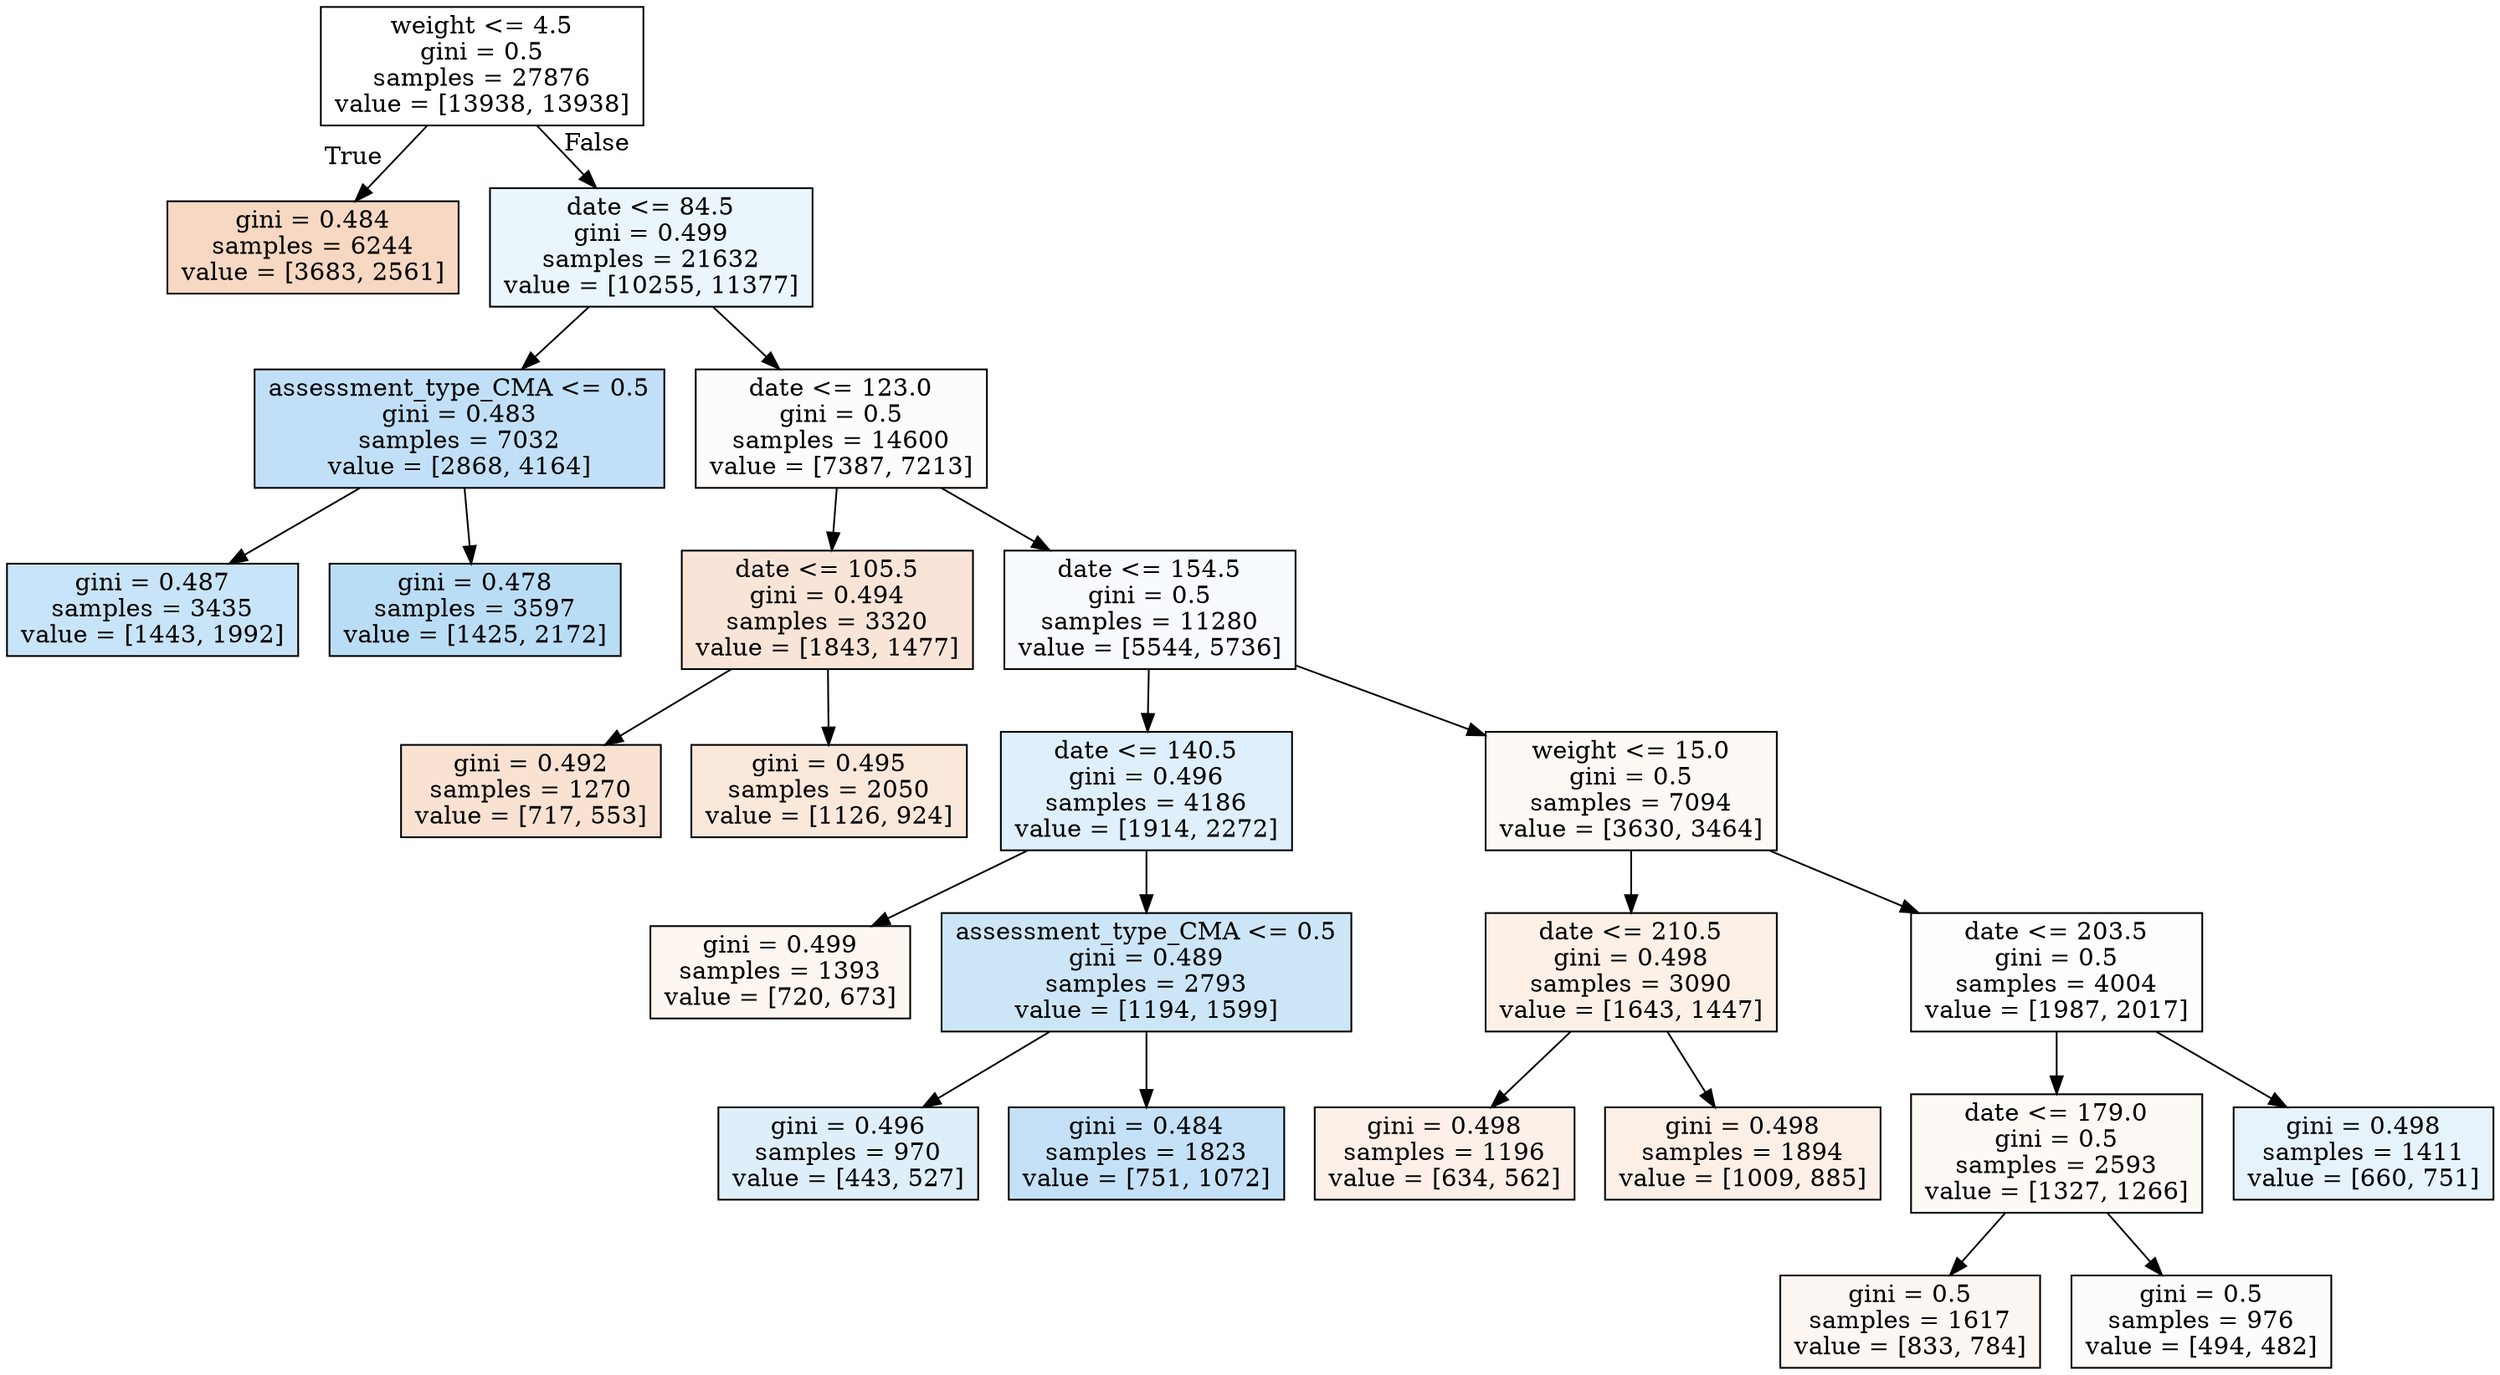 digraph Tree {
node [shape=box, style="filled", color="black"] ;
0 [label="weight <= 4.5\ngini = 0.5\nsamples = 27876\nvalue = [13938, 13938]", fillcolor="#e5813900"] ;
1 [label="gini = 0.484\nsamples = 6244\nvalue = [3683, 2561]", fillcolor="#e581394e"] ;
0 -> 1 [labeldistance=2.5, labelangle=45, headlabel="True"] ;
2 [label="date <= 84.5\ngini = 0.499\nsamples = 21632\nvalue = [10255, 11377]", fillcolor="#399de519"] ;
0 -> 2 [labeldistance=2.5, labelangle=-45, headlabel="False"] ;
3 [label="assessment_type_CMA <= 0.5\ngini = 0.483\nsamples = 7032\nvalue = [2868, 4164]", fillcolor="#399de54f"] ;
2 -> 3 ;
4 [label="gini = 0.487\nsamples = 3435\nvalue = [1443, 1992]", fillcolor="#399de546"] ;
3 -> 4 ;
5 [label="gini = 0.478\nsamples = 3597\nvalue = [1425, 2172]", fillcolor="#399de558"] ;
3 -> 5 ;
6 [label="date <= 123.0\ngini = 0.5\nsamples = 14600\nvalue = [7387, 7213]", fillcolor="#e5813906"] ;
2 -> 6 ;
7 [label="date <= 105.5\ngini = 0.494\nsamples = 3320\nvalue = [1843, 1477]", fillcolor="#e5813933"] ;
6 -> 7 ;
8 [label="gini = 0.492\nsamples = 1270\nvalue = [717, 553]", fillcolor="#e581393a"] ;
7 -> 8 ;
9 [label="gini = 0.495\nsamples = 2050\nvalue = [1126, 924]", fillcolor="#e581392e"] ;
7 -> 9 ;
10 [label="date <= 154.5\ngini = 0.5\nsamples = 11280\nvalue = [5544, 5736]", fillcolor="#399de509"] ;
6 -> 10 ;
11 [label="date <= 140.5\ngini = 0.496\nsamples = 4186\nvalue = [1914, 2272]", fillcolor="#399de528"] ;
10 -> 11 ;
12 [label="gini = 0.499\nsamples = 1393\nvalue = [720, 673]", fillcolor="#e5813911"] ;
11 -> 12 ;
13 [label="assessment_type_CMA <= 0.5\ngini = 0.489\nsamples = 2793\nvalue = [1194, 1599]", fillcolor="#399de541"] ;
11 -> 13 ;
14 [label="gini = 0.496\nsamples = 970\nvalue = [443, 527]", fillcolor="#399de529"] ;
13 -> 14 ;
15 [label="gini = 0.484\nsamples = 1823\nvalue = [751, 1072]", fillcolor="#399de54c"] ;
13 -> 15 ;
16 [label="weight <= 15.0\ngini = 0.5\nsamples = 7094\nvalue = [3630, 3464]", fillcolor="#e581390c"] ;
10 -> 16 ;
17 [label="date <= 210.5\ngini = 0.498\nsamples = 3090\nvalue = [1643, 1447]", fillcolor="#e581391e"] ;
16 -> 17 ;
18 [label="gini = 0.498\nsamples = 1196\nvalue = [634, 562]", fillcolor="#e581391d"] ;
17 -> 18 ;
19 [label="gini = 0.498\nsamples = 1894\nvalue = [1009, 885]", fillcolor="#e581391f"] ;
17 -> 19 ;
20 [label="date <= 203.5\ngini = 0.5\nsamples = 4004\nvalue = [1987, 2017]", fillcolor="#399de504"] ;
16 -> 20 ;
21 [label="date <= 179.0\ngini = 0.5\nsamples = 2593\nvalue = [1327, 1266]", fillcolor="#e581390c"] ;
20 -> 21 ;
22 [label="gini = 0.5\nsamples = 1617\nvalue = [833, 784]", fillcolor="#e581390f"] ;
21 -> 22 ;
23 [label="gini = 0.5\nsamples = 976\nvalue = [494, 482]", fillcolor="#e5813906"] ;
21 -> 23 ;
24 [label="gini = 0.498\nsamples = 1411\nvalue = [660, 751]", fillcolor="#399de51f"] ;
20 -> 24 ;
}